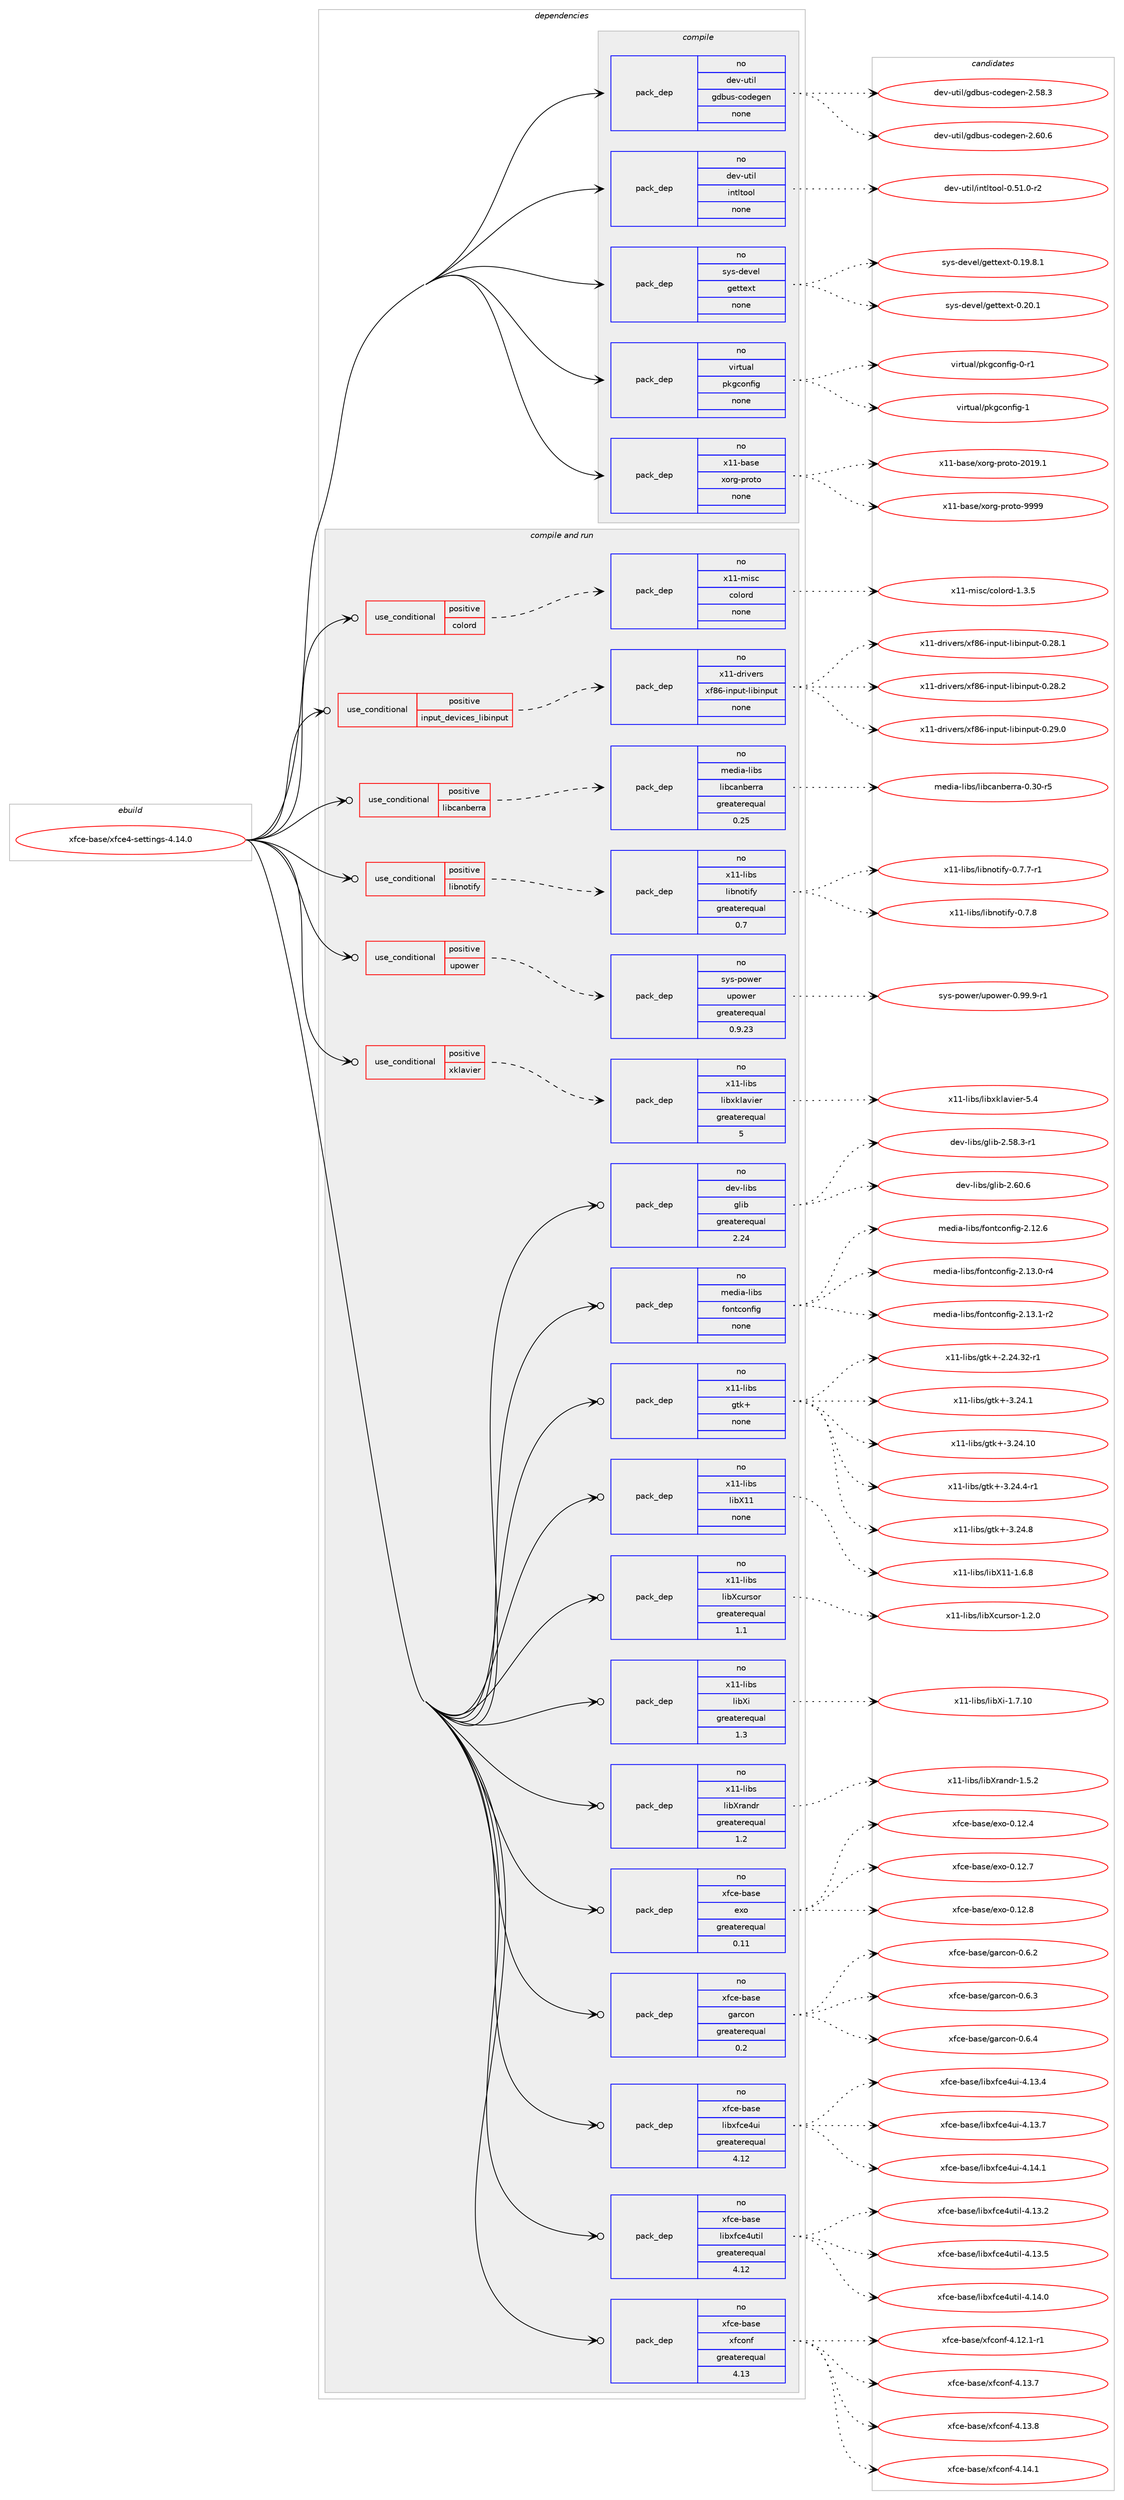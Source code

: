 digraph prolog {

# *************
# Graph options
# *************

newrank=true;
concentrate=true;
compound=true;
graph [rankdir=LR,fontname=Helvetica,fontsize=10,ranksep=1.5];#, ranksep=2.5, nodesep=0.2];
edge  [arrowhead=vee];
node  [fontname=Helvetica,fontsize=10];

# **********
# The ebuild
# **********

subgraph cluster_leftcol {
color=gray;
rank=same;
label=<<i>ebuild</i>>;
id [label="xfce-base/xfce4-settings-4.14.0", color=red, width=4, href="../xfce-base/xfce4-settings-4.14.0.svg"];
}

# ****************
# The dependencies
# ****************

subgraph cluster_midcol {
color=gray;
label=<<i>dependencies</i>>;
subgraph cluster_compile {
fillcolor="#eeeeee";
style=filled;
label=<<i>compile</i>>;
subgraph pack1472 {
dependency1950 [label=<<TABLE BORDER="0" CELLBORDER="1" CELLSPACING="0" CELLPADDING="4" WIDTH="220"><TR><TD ROWSPAN="6" CELLPADDING="30">pack_dep</TD></TR><TR><TD WIDTH="110">no</TD></TR><TR><TD>dev-util</TD></TR><TR><TD>gdbus-codegen</TD></TR><TR><TD>none</TD></TR><TR><TD></TD></TR></TABLE>>, shape=none, color=blue];
}
id:e -> dependency1950:w [weight=20,style="solid",arrowhead="vee"];
subgraph pack1473 {
dependency1951 [label=<<TABLE BORDER="0" CELLBORDER="1" CELLSPACING="0" CELLPADDING="4" WIDTH="220"><TR><TD ROWSPAN="6" CELLPADDING="30">pack_dep</TD></TR><TR><TD WIDTH="110">no</TD></TR><TR><TD>dev-util</TD></TR><TR><TD>intltool</TD></TR><TR><TD>none</TD></TR><TR><TD></TD></TR></TABLE>>, shape=none, color=blue];
}
id:e -> dependency1951:w [weight=20,style="solid",arrowhead="vee"];
subgraph pack1474 {
dependency1952 [label=<<TABLE BORDER="0" CELLBORDER="1" CELLSPACING="0" CELLPADDING="4" WIDTH="220"><TR><TD ROWSPAN="6" CELLPADDING="30">pack_dep</TD></TR><TR><TD WIDTH="110">no</TD></TR><TR><TD>sys-devel</TD></TR><TR><TD>gettext</TD></TR><TR><TD>none</TD></TR><TR><TD></TD></TR></TABLE>>, shape=none, color=blue];
}
id:e -> dependency1952:w [weight=20,style="solid",arrowhead="vee"];
subgraph pack1475 {
dependency1953 [label=<<TABLE BORDER="0" CELLBORDER="1" CELLSPACING="0" CELLPADDING="4" WIDTH="220"><TR><TD ROWSPAN="6" CELLPADDING="30">pack_dep</TD></TR><TR><TD WIDTH="110">no</TD></TR><TR><TD>virtual</TD></TR><TR><TD>pkgconfig</TD></TR><TR><TD>none</TD></TR><TR><TD></TD></TR></TABLE>>, shape=none, color=blue];
}
id:e -> dependency1953:w [weight=20,style="solid",arrowhead="vee"];
subgraph pack1476 {
dependency1954 [label=<<TABLE BORDER="0" CELLBORDER="1" CELLSPACING="0" CELLPADDING="4" WIDTH="220"><TR><TD ROWSPAN="6" CELLPADDING="30">pack_dep</TD></TR><TR><TD WIDTH="110">no</TD></TR><TR><TD>x11-base</TD></TR><TR><TD>xorg-proto</TD></TR><TR><TD>none</TD></TR><TR><TD></TD></TR></TABLE>>, shape=none, color=blue];
}
id:e -> dependency1954:w [weight=20,style="solid",arrowhead="vee"];
}
subgraph cluster_compileandrun {
fillcolor="#eeeeee";
style=filled;
label=<<i>compile and run</i>>;
subgraph cond446 {
dependency1955 [label=<<TABLE BORDER="0" CELLBORDER="1" CELLSPACING="0" CELLPADDING="4"><TR><TD ROWSPAN="3" CELLPADDING="10">use_conditional</TD></TR><TR><TD>positive</TD></TR><TR><TD>colord</TD></TR></TABLE>>, shape=none, color=red];
subgraph pack1477 {
dependency1956 [label=<<TABLE BORDER="0" CELLBORDER="1" CELLSPACING="0" CELLPADDING="4" WIDTH="220"><TR><TD ROWSPAN="6" CELLPADDING="30">pack_dep</TD></TR><TR><TD WIDTH="110">no</TD></TR><TR><TD>x11-misc</TD></TR><TR><TD>colord</TD></TR><TR><TD>none</TD></TR><TR><TD></TD></TR></TABLE>>, shape=none, color=blue];
}
dependency1955:e -> dependency1956:w [weight=20,style="dashed",arrowhead="vee"];
}
id:e -> dependency1955:w [weight=20,style="solid",arrowhead="odotvee"];
subgraph cond447 {
dependency1957 [label=<<TABLE BORDER="0" CELLBORDER="1" CELLSPACING="0" CELLPADDING="4"><TR><TD ROWSPAN="3" CELLPADDING="10">use_conditional</TD></TR><TR><TD>positive</TD></TR><TR><TD>input_devices_libinput</TD></TR></TABLE>>, shape=none, color=red];
subgraph pack1478 {
dependency1958 [label=<<TABLE BORDER="0" CELLBORDER="1" CELLSPACING="0" CELLPADDING="4" WIDTH="220"><TR><TD ROWSPAN="6" CELLPADDING="30">pack_dep</TD></TR><TR><TD WIDTH="110">no</TD></TR><TR><TD>x11-drivers</TD></TR><TR><TD>xf86-input-libinput</TD></TR><TR><TD>none</TD></TR><TR><TD></TD></TR></TABLE>>, shape=none, color=blue];
}
dependency1957:e -> dependency1958:w [weight=20,style="dashed",arrowhead="vee"];
}
id:e -> dependency1957:w [weight=20,style="solid",arrowhead="odotvee"];
subgraph cond448 {
dependency1959 [label=<<TABLE BORDER="0" CELLBORDER="1" CELLSPACING="0" CELLPADDING="4"><TR><TD ROWSPAN="3" CELLPADDING="10">use_conditional</TD></TR><TR><TD>positive</TD></TR><TR><TD>libcanberra</TD></TR></TABLE>>, shape=none, color=red];
subgraph pack1479 {
dependency1960 [label=<<TABLE BORDER="0" CELLBORDER="1" CELLSPACING="0" CELLPADDING="4" WIDTH="220"><TR><TD ROWSPAN="6" CELLPADDING="30">pack_dep</TD></TR><TR><TD WIDTH="110">no</TD></TR><TR><TD>media-libs</TD></TR><TR><TD>libcanberra</TD></TR><TR><TD>greaterequal</TD></TR><TR><TD>0.25</TD></TR></TABLE>>, shape=none, color=blue];
}
dependency1959:e -> dependency1960:w [weight=20,style="dashed",arrowhead="vee"];
}
id:e -> dependency1959:w [weight=20,style="solid",arrowhead="odotvee"];
subgraph cond449 {
dependency1961 [label=<<TABLE BORDER="0" CELLBORDER="1" CELLSPACING="0" CELLPADDING="4"><TR><TD ROWSPAN="3" CELLPADDING="10">use_conditional</TD></TR><TR><TD>positive</TD></TR><TR><TD>libnotify</TD></TR></TABLE>>, shape=none, color=red];
subgraph pack1480 {
dependency1962 [label=<<TABLE BORDER="0" CELLBORDER="1" CELLSPACING="0" CELLPADDING="4" WIDTH="220"><TR><TD ROWSPAN="6" CELLPADDING="30">pack_dep</TD></TR><TR><TD WIDTH="110">no</TD></TR><TR><TD>x11-libs</TD></TR><TR><TD>libnotify</TD></TR><TR><TD>greaterequal</TD></TR><TR><TD>0.7</TD></TR></TABLE>>, shape=none, color=blue];
}
dependency1961:e -> dependency1962:w [weight=20,style="dashed",arrowhead="vee"];
}
id:e -> dependency1961:w [weight=20,style="solid",arrowhead="odotvee"];
subgraph cond450 {
dependency1963 [label=<<TABLE BORDER="0" CELLBORDER="1" CELLSPACING="0" CELLPADDING="4"><TR><TD ROWSPAN="3" CELLPADDING="10">use_conditional</TD></TR><TR><TD>positive</TD></TR><TR><TD>upower</TD></TR></TABLE>>, shape=none, color=red];
subgraph pack1481 {
dependency1964 [label=<<TABLE BORDER="0" CELLBORDER="1" CELLSPACING="0" CELLPADDING="4" WIDTH="220"><TR><TD ROWSPAN="6" CELLPADDING="30">pack_dep</TD></TR><TR><TD WIDTH="110">no</TD></TR><TR><TD>sys-power</TD></TR><TR><TD>upower</TD></TR><TR><TD>greaterequal</TD></TR><TR><TD>0.9.23</TD></TR></TABLE>>, shape=none, color=blue];
}
dependency1963:e -> dependency1964:w [weight=20,style="dashed",arrowhead="vee"];
}
id:e -> dependency1963:w [weight=20,style="solid",arrowhead="odotvee"];
subgraph cond451 {
dependency1965 [label=<<TABLE BORDER="0" CELLBORDER="1" CELLSPACING="0" CELLPADDING="4"><TR><TD ROWSPAN="3" CELLPADDING="10">use_conditional</TD></TR><TR><TD>positive</TD></TR><TR><TD>xklavier</TD></TR></TABLE>>, shape=none, color=red];
subgraph pack1482 {
dependency1966 [label=<<TABLE BORDER="0" CELLBORDER="1" CELLSPACING="0" CELLPADDING="4" WIDTH="220"><TR><TD ROWSPAN="6" CELLPADDING="30">pack_dep</TD></TR><TR><TD WIDTH="110">no</TD></TR><TR><TD>x11-libs</TD></TR><TR><TD>libxklavier</TD></TR><TR><TD>greaterequal</TD></TR><TR><TD>5</TD></TR></TABLE>>, shape=none, color=blue];
}
dependency1965:e -> dependency1966:w [weight=20,style="dashed",arrowhead="vee"];
}
id:e -> dependency1965:w [weight=20,style="solid",arrowhead="odotvee"];
subgraph pack1483 {
dependency1967 [label=<<TABLE BORDER="0" CELLBORDER="1" CELLSPACING="0" CELLPADDING="4" WIDTH="220"><TR><TD ROWSPAN="6" CELLPADDING="30">pack_dep</TD></TR><TR><TD WIDTH="110">no</TD></TR><TR><TD>dev-libs</TD></TR><TR><TD>glib</TD></TR><TR><TD>greaterequal</TD></TR><TR><TD>2.24</TD></TR></TABLE>>, shape=none, color=blue];
}
id:e -> dependency1967:w [weight=20,style="solid",arrowhead="odotvee"];
subgraph pack1484 {
dependency1968 [label=<<TABLE BORDER="0" CELLBORDER="1" CELLSPACING="0" CELLPADDING="4" WIDTH="220"><TR><TD ROWSPAN="6" CELLPADDING="30">pack_dep</TD></TR><TR><TD WIDTH="110">no</TD></TR><TR><TD>media-libs</TD></TR><TR><TD>fontconfig</TD></TR><TR><TD>none</TD></TR><TR><TD></TD></TR></TABLE>>, shape=none, color=blue];
}
id:e -> dependency1968:w [weight=20,style="solid",arrowhead="odotvee"];
subgraph pack1485 {
dependency1969 [label=<<TABLE BORDER="0" CELLBORDER="1" CELLSPACING="0" CELLPADDING="4" WIDTH="220"><TR><TD ROWSPAN="6" CELLPADDING="30">pack_dep</TD></TR><TR><TD WIDTH="110">no</TD></TR><TR><TD>x11-libs</TD></TR><TR><TD>gtk+</TD></TR><TR><TD>none</TD></TR><TR><TD></TD></TR></TABLE>>, shape=none, color=blue];
}
id:e -> dependency1969:w [weight=20,style="solid",arrowhead="odotvee"];
subgraph pack1486 {
dependency1970 [label=<<TABLE BORDER="0" CELLBORDER="1" CELLSPACING="0" CELLPADDING="4" WIDTH="220"><TR><TD ROWSPAN="6" CELLPADDING="30">pack_dep</TD></TR><TR><TD WIDTH="110">no</TD></TR><TR><TD>x11-libs</TD></TR><TR><TD>libX11</TD></TR><TR><TD>none</TD></TR><TR><TD></TD></TR></TABLE>>, shape=none, color=blue];
}
id:e -> dependency1970:w [weight=20,style="solid",arrowhead="odotvee"];
subgraph pack1487 {
dependency1971 [label=<<TABLE BORDER="0" CELLBORDER="1" CELLSPACING="0" CELLPADDING="4" WIDTH="220"><TR><TD ROWSPAN="6" CELLPADDING="30">pack_dep</TD></TR><TR><TD WIDTH="110">no</TD></TR><TR><TD>x11-libs</TD></TR><TR><TD>libXcursor</TD></TR><TR><TD>greaterequal</TD></TR><TR><TD>1.1</TD></TR></TABLE>>, shape=none, color=blue];
}
id:e -> dependency1971:w [weight=20,style="solid",arrowhead="odotvee"];
subgraph pack1488 {
dependency1972 [label=<<TABLE BORDER="0" CELLBORDER="1" CELLSPACING="0" CELLPADDING="4" WIDTH="220"><TR><TD ROWSPAN="6" CELLPADDING="30">pack_dep</TD></TR><TR><TD WIDTH="110">no</TD></TR><TR><TD>x11-libs</TD></TR><TR><TD>libXi</TD></TR><TR><TD>greaterequal</TD></TR><TR><TD>1.3</TD></TR></TABLE>>, shape=none, color=blue];
}
id:e -> dependency1972:w [weight=20,style="solid",arrowhead="odotvee"];
subgraph pack1489 {
dependency1973 [label=<<TABLE BORDER="0" CELLBORDER="1" CELLSPACING="0" CELLPADDING="4" WIDTH="220"><TR><TD ROWSPAN="6" CELLPADDING="30">pack_dep</TD></TR><TR><TD WIDTH="110">no</TD></TR><TR><TD>x11-libs</TD></TR><TR><TD>libXrandr</TD></TR><TR><TD>greaterequal</TD></TR><TR><TD>1.2</TD></TR></TABLE>>, shape=none, color=blue];
}
id:e -> dependency1973:w [weight=20,style="solid",arrowhead="odotvee"];
subgraph pack1490 {
dependency1974 [label=<<TABLE BORDER="0" CELLBORDER="1" CELLSPACING="0" CELLPADDING="4" WIDTH="220"><TR><TD ROWSPAN="6" CELLPADDING="30">pack_dep</TD></TR><TR><TD WIDTH="110">no</TD></TR><TR><TD>xfce-base</TD></TR><TR><TD>exo</TD></TR><TR><TD>greaterequal</TD></TR><TR><TD>0.11</TD></TR></TABLE>>, shape=none, color=blue];
}
id:e -> dependency1974:w [weight=20,style="solid",arrowhead="odotvee"];
subgraph pack1491 {
dependency1975 [label=<<TABLE BORDER="0" CELLBORDER="1" CELLSPACING="0" CELLPADDING="4" WIDTH="220"><TR><TD ROWSPAN="6" CELLPADDING="30">pack_dep</TD></TR><TR><TD WIDTH="110">no</TD></TR><TR><TD>xfce-base</TD></TR><TR><TD>garcon</TD></TR><TR><TD>greaterequal</TD></TR><TR><TD>0.2</TD></TR></TABLE>>, shape=none, color=blue];
}
id:e -> dependency1975:w [weight=20,style="solid",arrowhead="odotvee"];
subgraph pack1492 {
dependency1976 [label=<<TABLE BORDER="0" CELLBORDER="1" CELLSPACING="0" CELLPADDING="4" WIDTH="220"><TR><TD ROWSPAN="6" CELLPADDING="30">pack_dep</TD></TR><TR><TD WIDTH="110">no</TD></TR><TR><TD>xfce-base</TD></TR><TR><TD>libxfce4ui</TD></TR><TR><TD>greaterequal</TD></TR><TR><TD>4.12</TD></TR></TABLE>>, shape=none, color=blue];
}
id:e -> dependency1976:w [weight=20,style="solid",arrowhead="odotvee"];
subgraph pack1493 {
dependency1977 [label=<<TABLE BORDER="0" CELLBORDER="1" CELLSPACING="0" CELLPADDING="4" WIDTH="220"><TR><TD ROWSPAN="6" CELLPADDING="30">pack_dep</TD></TR><TR><TD WIDTH="110">no</TD></TR><TR><TD>xfce-base</TD></TR><TR><TD>libxfce4util</TD></TR><TR><TD>greaterequal</TD></TR><TR><TD>4.12</TD></TR></TABLE>>, shape=none, color=blue];
}
id:e -> dependency1977:w [weight=20,style="solid",arrowhead="odotvee"];
subgraph pack1494 {
dependency1978 [label=<<TABLE BORDER="0" CELLBORDER="1" CELLSPACING="0" CELLPADDING="4" WIDTH="220"><TR><TD ROWSPAN="6" CELLPADDING="30">pack_dep</TD></TR><TR><TD WIDTH="110">no</TD></TR><TR><TD>xfce-base</TD></TR><TR><TD>xfconf</TD></TR><TR><TD>greaterequal</TD></TR><TR><TD>4.13</TD></TR></TABLE>>, shape=none, color=blue];
}
id:e -> dependency1978:w [weight=20,style="solid",arrowhead="odotvee"];
}
subgraph cluster_run {
fillcolor="#eeeeee";
style=filled;
label=<<i>run</i>>;
}
}

# **************
# The candidates
# **************

subgraph cluster_choices {
rank=same;
color=gray;
label=<<i>candidates</i>>;

subgraph choice1472 {
color=black;
nodesep=1;
choice100101118451171161051084710310098117115459911110010110310111045504653564651 [label="dev-util/gdbus-codegen-2.58.3", color=red, width=4,href="../dev-util/gdbus-codegen-2.58.3.svg"];
choice100101118451171161051084710310098117115459911110010110310111045504654484654 [label="dev-util/gdbus-codegen-2.60.6", color=red, width=4,href="../dev-util/gdbus-codegen-2.60.6.svg"];
dependency1950:e -> choice100101118451171161051084710310098117115459911110010110310111045504653564651:w [style=dotted,weight="100"];
dependency1950:e -> choice100101118451171161051084710310098117115459911110010110310111045504654484654:w [style=dotted,weight="100"];
}
subgraph choice1473 {
color=black;
nodesep=1;
choice1001011184511711610510847105110116108116111111108454846534946484511450 [label="dev-util/intltool-0.51.0-r2", color=red, width=4,href="../dev-util/intltool-0.51.0-r2.svg"];
dependency1951:e -> choice1001011184511711610510847105110116108116111111108454846534946484511450:w [style=dotted,weight="100"];
}
subgraph choice1474 {
color=black;
nodesep=1;
choice1151211154510010111810110847103101116116101120116454846495746564649 [label="sys-devel/gettext-0.19.8.1", color=red, width=4,href="../sys-devel/gettext-0.19.8.1.svg"];
choice115121115451001011181011084710310111611610112011645484650484649 [label="sys-devel/gettext-0.20.1", color=red, width=4,href="../sys-devel/gettext-0.20.1.svg"];
dependency1952:e -> choice1151211154510010111810110847103101116116101120116454846495746564649:w [style=dotted,weight="100"];
dependency1952:e -> choice115121115451001011181011084710310111611610112011645484650484649:w [style=dotted,weight="100"];
}
subgraph choice1475 {
color=black;
nodesep=1;
choice11810511411611797108471121071039911111010210510345484511449 [label="virtual/pkgconfig-0-r1", color=red, width=4,href="../virtual/pkgconfig-0-r1.svg"];
choice1181051141161179710847112107103991111101021051034549 [label="virtual/pkgconfig-1", color=red, width=4,href="../virtual/pkgconfig-1.svg"];
dependency1953:e -> choice11810511411611797108471121071039911111010210510345484511449:w [style=dotted,weight="100"];
dependency1953:e -> choice1181051141161179710847112107103991111101021051034549:w [style=dotted,weight="100"];
}
subgraph choice1476 {
color=black;
nodesep=1;
choice1204949459897115101471201111141034511211411111611145504849574649 [label="x11-base/xorg-proto-2019.1", color=red, width=4,href="../x11-base/xorg-proto-2019.1.svg"];
choice120494945989711510147120111114103451121141111161114557575757 [label="x11-base/xorg-proto-9999", color=red, width=4,href="../x11-base/xorg-proto-9999.svg"];
dependency1954:e -> choice1204949459897115101471201111141034511211411111611145504849574649:w [style=dotted,weight="100"];
dependency1954:e -> choice120494945989711510147120111114103451121141111161114557575757:w [style=dotted,weight="100"];
}
subgraph choice1477 {
color=black;
nodesep=1;
choice120494945109105115994799111108111114100454946514653 [label="x11-misc/colord-1.3.5", color=red, width=4,href="../x11-misc/colord-1.3.5.svg"];
dependency1956:e -> choice120494945109105115994799111108111114100454946514653:w [style=dotted,weight="100"];
}
subgraph choice1478 {
color=black;
nodesep=1;
choice12049494510011410511810111411547120102565445105110112117116451081059810511011211711645484650564649 [label="x11-drivers/xf86-input-libinput-0.28.1", color=red, width=4,href="../x11-drivers/xf86-input-libinput-0.28.1.svg"];
choice12049494510011410511810111411547120102565445105110112117116451081059810511011211711645484650564650 [label="x11-drivers/xf86-input-libinput-0.28.2", color=red, width=4,href="../x11-drivers/xf86-input-libinput-0.28.2.svg"];
choice12049494510011410511810111411547120102565445105110112117116451081059810511011211711645484650574648 [label="x11-drivers/xf86-input-libinput-0.29.0", color=red, width=4,href="../x11-drivers/xf86-input-libinput-0.29.0.svg"];
dependency1958:e -> choice12049494510011410511810111411547120102565445105110112117116451081059810511011211711645484650564649:w [style=dotted,weight="100"];
dependency1958:e -> choice12049494510011410511810111411547120102565445105110112117116451081059810511011211711645484650564650:w [style=dotted,weight="100"];
dependency1958:e -> choice12049494510011410511810111411547120102565445105110112117116451081059810511011211711645484650574648:w [style=dotted,weight="100"];
}
subgraph choice1479 {
color=black;
nodesep=1;
choice10910110010597451081059811547108105989997110981011141149745484651484511453 [label="media-libs/libcanberra-0.30-r5", color=red, width=4,href="../media-libs/libcanberra-0.30-r5.svg"];
dependency1960:e -> choice10910110010597451081059811547108105989997110981011141149745484651484511453:w [style=dotted,weight="100"];
}
subgraph choice1480 {
color=black;
nodesep=1;
choice1204949451081059811547108105981101111161051021214548465546554511449 [label="x11-libs/libnotify-0.7.7-r1", color=red, width=4,href="../x11-libs/libnotify-0.7.7-r1.svg"];
choice120494945108105981154710810598110111116105102121454846554656 [label="x11-libs/libnotify-0.7.8", color=red, width=4,href="../x11-libs/libnotify-0.7.8.svg"];
dependency1962:e -> choice1204949451081059811547108105981101111161051021214548465546554511449:w [style=dotted,weight="100"];
dependency1962:e -> choice120494945108105981154710810598110111116105102121454846554656:w [style=dotted,weight="100"];
}
subgraph choice1481 {
color=black;
nodesep=1;
choice1151211154511211111910111447117112111119101114454846575746574511449 [label="sys-power/upower-0.99.9-r1", color=red, width=4,href="../sys-power/upower-0.99.9-r1.svg"];
dependency1964:e -> choice1151211154511211111910111447117112111119101114454846575746574511449:w [style=dotted,weight="100"];
}
subgraph choice1482 {
color=black;
nodesep=1;
choice1204949451081059811547108105981201071089711810510111445534652 [label="x11-libs/libxklavier-5.4", color=red, width=4,href="../x11-libs/libxklavier-5.4.svg"];
dependency1966:e -> choice1204949451081059811547108105981201071089711810510111445534652:w [style=dotted,weight="100"];
}
subgraph choice1483 {
color=black;
nodesep=1;
choice10010111845108105981154710310810598455046535646514511449 [label="dev-libs/glib-2.58.3-r1", color=red, width=4,href="../dev-libs/glib-2.58.3-r1.svg"];
choice1001011184510810598115471031081059845504654484654 [label="dev-libs/glib-2.60.6", color=red, width=4,href="../dev-libs/glib-2.60.6.svg"];
dependency1967:e -> choice10010111845108105981154710310810598455046535646514511449:w [style=dotted,weight="100"];
dependency1967:e -> choice1001011184510810598115471031081059845504654484654:w [style=dotted,weight="100"];
}
subgraph choice1484 {
color=black;
nodesep=1;
choice109101100105974510810598115471021111101169911111010210510345504649504654 [label="media-libs/fontconfig-2.12.6", color=red, width=4,href="../media-libs/fontconfig-2.12.6.svg"];
choice1091011001059745108105981154710211111011699111110102105103455046495146484511452 [label="media-libs/fontconfig-2.13.0-r4", color=red, width=4,href="../media-libs/fontconfig-2.13.0-r4.svg"];
choice1091011001059745108105981154710211111011699111110102105103455046495146494511450 [label="media-libs/fontconfig-2.13.1-r2", color=red, width=4,href="../media-libs/fontconfig-2.13.1-r2.svg"];
dependency1968:e -> choice109101100105974510810598115471021111101169911111010210510345504649504654:w [style=dotted,weight="100"];
dependency1968:e -> choice1091011001059745108105981154710211111011699111110102105103455046495146484511452:w [style=dotted,weight="100"];
dependency1968:e -> choice1091011001059745108105981154710211111011699111110102105103455046495146494511450:w [style=dotted,weight="100"];
}
subgraph choice1485 {
color=black;
nodesep=1;
choice12049494510810598115471031161074345504650524651504511449 [label="x11-libs/gtk+-2.24.32-r1", color=red, width=4,href="../x11-libs/gtk+-2.24.32-r1.svg"];
choice12049494510810598115471031161074345514650524649 [label="x11-libs/gtk+-3.24.1", color=red, width=4,href="../x11-libs/gtk+-3.24.1.svg"];
choice1204949451081059811547103116107434551465052464948 [label="x11-libs/gtk+-3.24.10", color=red, width=4,href="../x11-libs/gtk+-3.24.10.svg"];
choice120494945108105981154710311610743455146505246524511449 [label="x11-libs/gtk+-3.24.4-r1", color=red, width=4,href="../x11-libs/gtk+-3.24.4-r1.svg"];
choice12049494510810598115471031161074345514650524656 [label="x11-libs/gtk+-3.24.8", color=red, width=4,href="../x11-libs/gtk+-3.24.8.svg"];
dependency1969:e -> choice12049494510810598115471031161074345504650524651504511449:w [style=dotted,weight="100"];
dependency1969:e -> choice12049494510810598115471031161074345514650524649:w [style=dotted,weight="100"];
dependency1969:e -> choice1204949451081059811547103116107434551465052464948:w [style=dotted,weight="100"];
dependency1969:e -> choice120494945108105981154710311610743455146505246524511449:w [style=dotted,weight="100"];
dependency1969:e -> choice12049494510810598115471031161074345514650524656:w [style=dotted,weight="100"];
}
subgraph choice1486 {
color=black;
nodesep=1;
choice120494945108105981154710810598884949454946544656 [label="x11-libs/libX11-1.6.8", color=red, width=4,href="../x11-libs/libX11-1.6.8.svg"];
dependency1970:e -> choice120494945108105981154710810598884949454946544656:w [style=dotted,weight="100"];
}
subgraph choice1487 {
color=black;
nodesep=1;
choice1204949451081059811547108105988899117114115111114454946504648 [label="x11-libs/libXcursor-1.2.0", color=red, width=4,href="../x11-libs/libXcursor-1.2.0.svg"];
dependency1971:e -> choice1204949451081059811547108105988899117114115111114454946504648:w [style=dotted,weight="100"];
}
subgraph choice1488 {
color=black;
nodesep=1;
choice1204949451081059811547108105988810545494655464948 [label="x11-libs/libXi-1.7.10", color=red, width=4,href="../x11-libs/libXi-1.7.10.svg"];
dependency1972:e -> choice1204949451081059811547108105988810545494655464948:w [style=dotted,weight="100"];
}
subgraph choice1489 {
color=black;
nodesep=1;
choice1204949451081059811547108105988811497110100114454946534650 [label="x11-libs/libXrandr-1.5.2", color=red, width=4,href="../x11-libs/libXrandr-1.5.2.svg"];
dependency1973:e -> choice1204949451081059811547108105988811497110100114454946534650:w [style=dotted,weight="100"];
}
subgraph choice1490 {
color=black;
nodesep=1;
choice120102991014598971151014710112011145484649504652 [label="xfce-base/exo-0.12.4", color=red, width=4,href="../xfce-base/exo-0.12.4.svg"];
choice120102991014598971151014710112011145484649504655 [label="xfce-base/exo-0.12.7", color=red, width=4,href="../xfce-base/exo-0.12.7.svg"];
choice120102991014598971151014710112011145484649504656 [label="xfce-base/exo-0.12.8", color=red, width=4,href="../xfce-base/exo-0.12.8.svg"];
dependency1974:e -> choice120102991014598971151014710112011145484649504652:w [style=dotted,weight="100"];
dependency1974:e -> choice120102991014598971151014710112011145484649504655:w [style=dotted,weight="100"];
dependency1974:e -> choice120102991014598971151014710112011145484649504656:w [style=dotted,weight="100"];
}
subgraph choice1491 {
color=black;
nodesep=1;
choice12010299101459897115101471039711499111110454846544650 [label="xfce-base/garcon-0.6.2", color=red, width=4,href="../xfce-base/garcon-0.6.2.svg"];
choice12010299101459897115101471039711499111110454846544651 [label="xfce-base/garcon-0.6.3", color=red, width=4,href="../xfce-base/garcon-0.6.3.svg"];
choice12010299101459897115101471039711499111110454846544652 [label="xfce-base/garcon-0.6.4", color=red, width=4,href="../xfce-base/garcon-0.6.4.svg"];
dependency1975:e -> choice12010299101459897115101471039711499111110454846544650:w [style=dotted,weight="100"];
dependency1975:e -> choice12010299101459897115101471039711499111110454846544651:w [style=dotted,weight="100"];
dependency1975:e -> choice12010299101459897115101471039711499111110454846544652:w [style=dotted,weight="100"];
}
subgraph choice1492 {
color=black;
nodesep=1;
choice120102991014598971151014710810598120102991015211710545524649514652 [label="xfce-base/libxfce4ui-4.13.4", color=red, width=4,href="../xfce-base/libxfce4ui-4.13.4.svg"];
choice120102991014598971151014710810598120102991015211710545524649514655 [label="xfce-base/libxfce4ui-4.13.7", color=red, width=4,href="../xfce-base/libxfce4ui-4.13.7.svg"];
choice120102991014598971151014710810598120102991015211710545524649524649 [label="xfce-base/libxfce4ui-4.14.1", color=red, width=4,href="../xfce-base/libxfce4ui-4.14.1.svg"];
dependency1976:e -> choice120102991014598971151014710810598120102991015211710545524649514652:w [style=dotted,weight="100"];
dependency1976:e -> choice120102991014598971151014710810598120102991015211710545524649514655:w [style=dotted,weight="100"];
dependency1976:e -> choice120102991014598971151014710810598120102991015211710545524649524649:w [style=dotted,weight="100"];
}
subgraph choice1493 {
color=black;
nodesep=1;
choice120102991014598971151014710810598120102991015211711610510845524649514650 [label="xfce-base/libxfce4util-4.13.2", color=red, width=4,href="../xfce-base/libxfce4util-4.13.2.svg"];
choice120102991014598971151014710810598120102991015211711610510845524649514653 [label="xfce-base/libxfce4util-4.13.5", color=red, width=4,href="../xfce-base/libxfce4util-4.13.5.svg"];
choice120102991014598971151014710810598120102991015211711610510845524649524648 [label="xfce-base/libxfce4util-4.14.0", color=red, width=4,href="../xfce-base/libxfce4util-4.14.0.svg"];
dependency1977:e -> choice120102991014598971151014710810598120102991015211711610510845524649514650:w [style=dotted,weight="100"];
dependency1977:e -> choice120102991014598971151014710810598120102991015211711610510845524649514653:w [style=dotted,weight="100"];
dependency1977:e -> choice120102991014598971151014710810598120102991015211711610510845524649524648:w [style=dotted,weight="100"];
}
subgraph choice1494 {
color=black;
nodesep=1;
choice120102991014598971151014712010299111110102455246495046494511449 [label="xfce-base/xfconf-4.12.1-r1", color=red, width=4,href="../xfce-base/xfconf-4.12.1-r1.svg"];
choice12010299101459897115101471201029911111010245524649514655 [label="xfce-base/xfconf-4.13.7", color=red, width=4,href="../xfce-base/xfconf-4.13.7.svg"];
choice12010299101459897115101471201029911111010245524649514656 [label="xfce-base/xfconf-4.13.8", color=red, width=4,href="../xfce-base/xfconf-4.13.8.svg"];
choice12010299101459897115101471201029911111010245524649524649 [label="xfce-base/xfconf-4.14.1", color=red, width=4,href="../xfce-base/xfconf-4.14.1.svg"];
dependency1978:e -> choice120102991014598971151014712010299111110102455246495046494511449:w [style=dotted,weight="100"];
dependency1978:e -> choice12010299101459897115101471201029911111010245524649514655:w [style=dotted,weight="100"];
dependency1978:e -> choice12010299101459897115101471201029911111010245524649514656:w [style=dotted,weight="100"];
dependency1978:e -> choice12010299101459897115101471201029911111010245524649524649:w [style=dotted,weight="100"];
}
}

}
